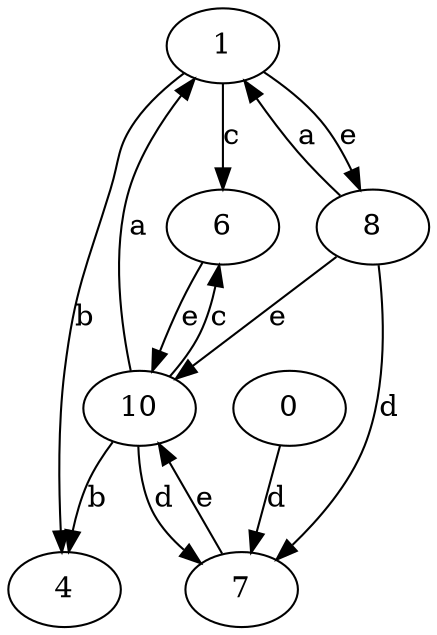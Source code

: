 strict digraph  {
1;
4;
0;
6;
7;
8;
10;
1 -> 4  [label=b];
1 -> 6  [label=c];
1 -> 8  [label=e];
0 -> 7  [label=d];
6 -> 10  [label=e];
7 -> 10  [label=e];
8 -> 1  [label=a];
8 -> 7  [label=d];
8 -> 10  [label=e];
10 -> 1  [label=a];
10 -> 4  [label=b];
10 -> 6  [label=c];
10 -> 7  [label=d];
}
